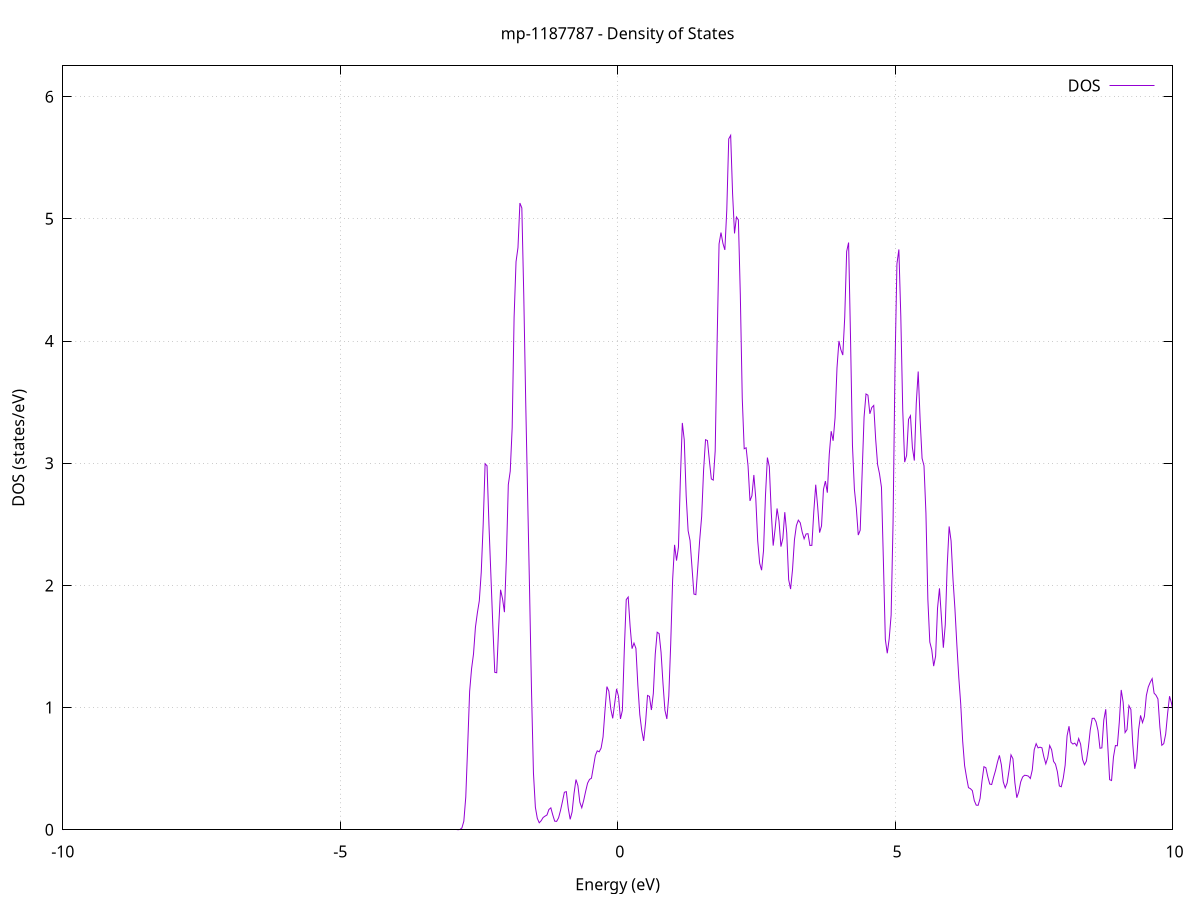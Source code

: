set title 'mp-1187787 - Density of States'
set xlabel 'Energy (eV)'
set ylabel 'DOS (states/eV)'
set grid
set xrange [-10:10]
set yrange [0:6.252]
set xzeroaxis lt -1
set terminal png size 800,600
set output 'mp-1187787_dos_gnuplot.png'
plot '-' using 1:2 with lines title 'DOS'
-39.047300 0.000000
-39.012500 0.000000
-38.977600 0.000000
-38.942800 0.000000
-38.907900 0.000000
-38.873100 0.000000
-38.838200 0.000000
-38.803400 0.000000
-38.768600 0.000000
-38.733700 0.000000
-38.698900 0.000000
-38.664000 0.000000
-38.629200 0.000000
-38.594300 0.000000
-38.559500 0.000000
-38.524600 0.000000
-38.489800 0.000000
-38.454900 0.000000
-38.420100 0.000000
-38.385200 0.000000
-38.350400 0.000000
-38.315600 0.000000
-38.280700 0.000000
-38.245900 0.000000
-38.211000 0.000000
-38.176200 0.000000
-38.141300 0.000000
-38.106500 0.000000
-38.071600 0.000000
-38.036800 0.000000
-38.001900 0.000000
-37.967100 0.000000
-37.932200 0.000000
-37.897400 0.000000
-37.862500 0.000000
-37.827700 0.000000
-37.792900 0.000000
-37.758000 0.000000
-37.723200 0.000000
-37.688300 0.000000
-37.653500 0.000000
-37.618600 0.000000
-37.583800 0.000000
-37.548900 0.000000
-37.514100 0.000000
-37.479200 0.000000
-37.444400 0.000000
-37.409500 0.000000
-37.374700 0.000000
-37.339800 0.000000
-37.305000 0.000000
-37.270200 0.000000
-37.235300 0.000000
-37.200500 0.000000
-37.165600 0.000000
-37.130800 0.000000
-37.095900 0.000000
-37.061100 0.000000
-37.026200 0.000000
-36.991400 0.000000
-36.956500 0.000000
-36.921700 0.000000
-36.886800 0.000000
-36.852000 0.000000
-36.817100 0.000000
-36.782300 0.000000
-36.747500 0.000000
-36.712600 0.000000
-36.677800 0.000000
-36.642900 0.000000
-36.608100 0.000000
-36.573200 0.000000
-36.538400 0.000000
-36.503500 0.000000
-36.468700 0.000000
-36.433800 0.000000
-36.399000 0.000000
-36.364100 0.000000
-36.329300 0.000000
-36.294500 0.000000
-36.259600 0.000000
-36.224800 0.000000
-36.189900 0.000000
-36.155100 0.000000
-36.120200 0.000000
-36.085400 0.000000
-36.050500 0.000000
-36.015700 0.000100
-35.980800 0.003300
-35.946000 0.064200
-35.911100 0.549300
-35.876300 2.263800
-35.841400 5.128500
-35.806600 7.538500
-35.771800 8.110800
-35.736900 7.067400
-35.702100 5.864000
-35.667200 5.131900
-35.632400 4.775000
-35.597500 4.540600
-35.562700 4.934200
-35.527800 8.417300
-35.493000 19.137800
-35.458100 30.073500
-35.423300 29.995700
-35.388400 25.104200
-35.353600 19.984600
-35.318700 13.639000
-35.283900 9.887200
-35.249100 8.539800
-35.214200 5.870900
-35.179400 2.397200
-35.144500 0.506500
-35.109700 0.050500
-35.074800 0.003300
-35.040000 0.042000
-35.005100 0.635500
-34.970300 3.875800
-34.935400 9.611700
-34.900600 9.751700
-34.865700 4.048200
-34.830900 0.683600
-34.796000 0.046500
-34.761200 0.001300
-34.726400 0.000000
-34.691500 0.000000
-34.656700 0.000000
-34.621800 0.000000
-34.587000 0.000000
-34.552100 0.000000
-34.517300 0.000000
-34.482400 0.000000
-34.447600 0.000000
-34.412700 0.000000
-34.377900 0.000000
-34.343000 0.000000
-34.308200 0.000000
-34.273400 0.000000
-34.238500 0.000000
-34.203700 0.000000
-34.168800 0.000000
-34.134000 0.000000
-34.099100 0.000000
-34.064300 0.000000
-34.029400 0.000000
-33.994600 0.000000
-33.959700 0.000000
-33.924900 0.000000
-33.890000 0.000000
-33.855200 0.000000
-33.820300 0.000000
-33.785500 0.000000
-33.750700 0.000000
-33.715800 0.000000
-33.681000 0.000000
-33.646100 0.000000
-33.611300 0.000000
-33.576400 0.000000
-33.541600 0.000000
-33.506700 0.000000
-33.471900 0.000000
-33.437000 0.000000
-33.402200 0.000000
-33.367300 0.000000
-33.332500 0.000000
-33.297600 0.000000
-33.262800 0.000000
-33.228000 0.000000
-33.193100 0.000000
-33.158300 0.000000
-33.123400 0.000000
-33.088600 0.000000
-33.053700 0.000000
-33.018900 0.000000
-32.984000 0.000000
-32.949200 0.000000
-32.914300 0.000000
-32.879500 0.000000
-32.844600 0.000000
-32.809800 0.000000
-32.774900 0.000000
-32.740100 0.000000
-32.705300 0.000000
-32.670400 0.000000
-32.635600 0.000000
-32.600700 0.000000
-32.565900 0.000000
-32.531000 0.000000
-32.496200 0.000000
-32.461300 0.000000
-32.426500 0.000000
-32.391600 0.000000
-32.356800 0.000000
-32.321900 0.000000
-32.287100 0.000000
-32.252300 0.000000
-32.217400 0.000000
-32.182600 0.000000
-32.147700 0.000000
-32.112900 0.000000
-32.078000 0.000000
-32.043200 0.000000
-32.008300 0.000000
-31.973500 0.000000
-31.938600 0.000000
-31.903800 0.000000
-31.868900 0.000000
-31.834100 0.000000
-31.799200 0.000000
-31.764400 0.000000
-31.729600 0.000000
-31.694700 0.000000
-31.659900 0.000000
-31.625000 0.000000
-31.590200 0.000000
-31.555300 0.000000
-31.520500 0.000000
-31.485600 0.000000
-31.450800 0.000000
-31.415900 0.000000
-31.381100 0.000000
-31.346200 0.000000
-31.311400 0.000000
-31.276500 0.000000
-31.241700 0.000000
-31.206900 0.000000
-31.172000 0.000000
-31.137200 0.000000
-31.102300 0.000000
-31.067500 0.000000
-31.032600 0.000000
-30.997800 0.000000
-30.962900 0.000000
-30.928100 0.000000
-30.893200 0.000000
-30.858400 0.000000
-30.823500 0.000000
-30.788700 0.000000
-30.753800 0.000000
-30.719000 0.000000
-30.684200 0.000000
-30.649300 0.000000
-30.614500 0.000000
-30.579600 0.000000
-30.544800 0.000000
-30.509900 0.000000
-30.475100 0.000000
-30.440200 0.000000
-30.405400 0.000000
-30.370500 0.000000
-30.335700 0.000000
-30.300800 0.000000
-30.266000 0.000000
-30.231200 0.000000
-30.196300 0.000000
-30.161500 0.000000
-30.126600 0.000000
-30.091800 0.000000
-30.056900 0.000000
-30.022100 0.000000
-29.987200 0.000000
-29.952400 0.000000
-29.917500 0.000000
-29.882700 0.000000
-29.847800 0.000000
-29.813000 0.000000
-29.778100 0.000000
-29.743300 0.000000
-29.708500 0.000000
-29.673600 0.000000
-29.638800 0.000000
-29.603900 0.000000
-29.569100 0.000000
-29.534200 0.000000
-29.499400 0.000000
-29.464500 0.000000
-29.429700 0.000000
-29.394800 0.000000
-29.360000 0.000000
-29.325100 0.000000
-29.290300 0.000000
-29.255400 0.000000
-29.220600 0.000000
-29.185800 0.000000
-29.150900 0.000000
-29.116100 0.000000
-29.081200 0.000000
-29.046400 0.000000
-29.011500 0.000000
-28.976700 0.000000
-28.941800 0.000000
-28.907000 0.000000
-28.872100 0.000000
-28.837300 0.000000
-28.802400 0.000000
-28.767600 0.000000
-28.732700 0.000000
-28.697900 0.000000
-28.663100 0.000000
-28.628200 0.000000
-28.593400 0.000000
-28.558500 0.000000
-28.523700 0.000000
-28.488800 0.000000
-28.454000 0.000000
-28.419100 0.000000
-28.384300 0.000000
-28.349400 0.000000
-28.314600 0.000000
-28.279700 0.000000
-28.244900 0.000000
-28.210100 0.000000
-28.175200 0.000000
-28.140400 0.000000
-28.105500 0.000000
-28.070700 0.000000
-28.035800 0.000000
-28.001000 0.000000
-27.966100 0.000000
-27.931300 0.000000
-27.896400 0.000000
-27.861600 0.000000
-27.826700 0.000000
-27.791900 0.000000
-27.757000 0.000000
-27.722200 0.000000
-27.687400 0.000000
-27.652500 0.000000
-27.617700 0.000000
-27.582800 0.000000
-27.548000 0.000000
-27.513100 0.000000
-27.478300 0.000000
-27.443400 0.000000
-27.408600 0.000000
-27.373700 0.000000
-27.338900 0.000000
-27.304000 0.000000
-27.269200 0.000000
-27.234300 0.000000
-27.199500 0.000000
-27.164700 0.000000
-27.129800 0.000000
-27.095000 0.000000
-27.060100 0.000000
-27.025300 0.000000
-26.990400 0.000000
-26.955600 0.000000
-26.920700 0.000000
-26.885900 0.000000
-26.851000 0.000000
-26.816200 0.000000
-26.781300 0.000000
-26.746500 0.000000
-26.711600 0.000000
-26.676800 0.000000
-26.642000 0.000000
-26.607100 0.000000
-26.572300 0.000000
-26.537400 0.000000
-26.502600 0.000000
-26.467700 0.000000
-26.432900 0.000000
-26.398000 0.000000
-26.363200 0.000000
-26.328300 0.000000
-26.293500 0.000000
-26.258600 0.000000
-26.223800 0.000000
-26.189000 0.000000
-26.154100 0.000000
-26.119300 0.000000
-26.084400 0.000000
-26.049600 0.000000
-26.014700 0.000000
-25.979900 0.000000
-25.945000 0.000000
-25.910200 0.000000
-25.875300 0.000000
-25.840500 0.000000
-25.805600 0.000000
-25.770800 0.000000
-25.735900 0.000000
-25.701100 0.000000
-25.666300 0.000000
-25.631400 0.000000
-25.596600 0.000000
-25.561700 0.000000
-25.526900 0.000000
-25.492000 0.000000
-25.457200 0.000000
-25.422300 0.000000
-25.387500 0.000000
-25.352600 0.000000
-25.317800 0.000000
-25.282900 0.000000
-25.248100 0.000000
-25.213200 0.000000
-25.178400 0.000000
-25.143600 0.000000
-25.108700 0.000000
-25.073900 0.000000
-25.039000 0.000000
-25.004200 0.000000
-24.969300 0.000000
-24.934500 0.000000
-24.899600 0.000000
-24.864800 0.000000
-24.829900 0.000000
-24.795100 0.000000
-24.760200 0.000000
-24.725400 0.000000
-24.690500 0.000000
-24.655700 0.000000
-24.620900 0.000000
-24.586000 0.000000
-24.551200 0.000000
-24.516300 0.000000
-24.481500 0.000000
-24.446600 0.000000
-24.411800 0.000000
-24.376900 0.000000
-24.342100 0.000000
-24.307200 0.000000
-24.272400 0.000000
-24.237500 0.000000
-24.202700 0.000000
-24.167900 0.000000
-24.133000 0.000000
-24.098200 0.000000
-24.063300 0.000000
-24.028500 0.000000
-23.993600 0.000000
-23.958800 0.000000
-23.923900 0.000000
-23.889100 0.000000
-23.854200 0.000000
-23.819400 0.000000
-23.784500 0.000000
-23.749700 0.000000
-23.714800 0.000000
-23.680000 0.000000
-23.645200 0.000000
-23.610300 0.000000
-23.575500 0.000000
-23.540600 0.000000
-23.505800 0.000000
-23.470900 0.000000
-23.436100 0.000000
-23.401200 0.000000
-23.366400 0.000000
-23.331500 0.000000
-23.296700 0.000000
-23.261800 0.000000
-23.227000 0.000000
-23.192100 0.000000
-23.157300 0.000000
-23.122500 0.000000
-23.087600 0.000000
-23.052800 0.000000
-23.017900 0.000000
-22.983100 0.000000
-22.948200 0.000000
-22.913400 0.000000
-22.878500 0.000000
-22.843700 0.000000
-22.808800 0.000000
-22.774000 0.000000
-22.739100 0.000000
-22.704300 0.000000
-22.669400 0.000000
-22.634600 0.000000
-22.599800 0.000000
-22.564900 0.000000
-22.530100 0.000000
-22.495200 0.000000
-22.460400 0.000000
-22.425500 0.000000
-22.390700 0.000000
-22.355800 0.000000
-22.321000 0.000000
-22.286100 0.000000
-22.251300 0.000000
-22.216400 0.000000
-22.181600 0.000000
-22.146800 0.000000
-22.111900 0.000000
-22.077100 0.000000
-22.042200 0.000000
-22.007400 0.000000
-21.972500 0.000000
-21.937700 0.000000
-21.902800 0.000000
-21.868000 0.000000
-21.833100 0.000000
-21.798300 0.000000
-21.763400 0.000000
-21.728600 0.000000
-21.693700 0.000000
-21.658900 0.000000
-21.624100 0.000000
-21.589200 0.000000
-21.554400 0.000000
-21.519500 0.000000
-21.484700 0.000000
-21.449800 0.000000
-21.415000 0.000000
-21.380100 0.000000
-21.345300 0.000000
-21.310400 0.000000
-21.275600 0.000000
-21.240700 0.000000
-21.205900 0.000000
-21.171000 0.000000
-21.136200 0.000000
-21.101400 0.000000
-21.066500 0.000000
-21.031700 0.000000
-20.996800 0.000000
-20.962000 0.000000
-20.927100 0.000000
-20.892300 0.000000
-20.857400 0.000000
-20.822600 0.000000
-20.787700 0.000000
-20.752900 0.000000
-20.718000 0.000000
-20.683200 0.000000
-20.648300 0.000000
-20.613500 0.000000
-20.578700 0.000000
-20.543800 0.000000
-20.509000 0.000000
-20.474100 0.000000
-20.439300 0.000000
-20.404400 0.000000
-20.369600 0.000000
-20.334700 0.000000
-20.299900 0.000000
-20.265000 0.000000
-20.230200 0.000000
-20.195300 0.000000
-20.160500 0.000000
-20.125700 0.000000
-20.090800 0.000000
-20.056000 0.000000
-20.021100 0.002300
-19.986300 0.055700
-19.951400 0.613100
-19.916600 3.208700
-19.881700 8.135200
-19.846900 9.812900
-19.812000 5.415300
-19.777200 1.313000
-19.742300 0.135200
-19.707500 0.005800
-19.672600 0.000100
-19.637800 0.000000
-19.603000 0.000000
-19.568100 0.000000
-19.533300 0.000000
-19.498400 0.000000
-19.463600 0.000000
-19.428700 0.000000
-19.393900 0.000000
-19.359000 0.000000
-19.324200 0.000000
-19.289300 0.000000
-19.254500 0.000000
-19.219600 0.000000
-19.184800 0.000000
-19.149900 0.000000
-19.115100 0.000000
-19.080300 0.000000
-19.045400 0.000000
-19.010600 0.000000
-18.975700 0.000000
-18.940900 0.000000
-18.906000 0.000000
-18.871200 0.000000
-18.836300 0.000000
-18.801500 0.000000
-18.766600 0.000000
-18.731800 0.000000
-18.696900 0.000000
-18.662100 0.000000
-18.627200 0.000000
-18.592400 0.000000
-18.557600 0.000000
-18.522700 0.000000
-18.487900 0.000000
-18.453000 0.000000
-18.418200 0.000000
-18.383300 0.000000
-18.348500 0.000000
-18.313600 0.000000
-18.278800 0.000000
-18.243900 0.000000
-18.209100 0.000000
-18.174200 0.000000
-18.139400 0.000000
-18.104600 0.000000
-18.069700 0.000000
-18.034900 0.000000
-18.000000 0.000000
-17.965200 0.000000
-17.930300 0.000000
-17.895500 0.000000
-17.860600 0.000000
-17.825800 0.000000
-17.790900 0.000000
-17.756100 0.000000
-17.721200 0.000000
-17.686400 0.000000
-17.651500 0.000000
-17.616700 0.000000
-17.581900 0.000000
-17.547000 0.000000
-17.512200 0.000000
-17.477300 0.000000
-17.442500 0.000000
-17.407600 0.000000
-17.372800 0.000000
-17.337900 0.000000
-17.303100 0.000000
-17.268200 0.000000
-17.233400 0.000000
-17.198500 0.000000
-17.163700 0.000000
-17.128800 0.000000
-17.094000 0.000000
-17.059200 0.000000
-17.024300 0.000000
-16.989500 0.000000
-16.954600 0.000000
-16.919800 0.000000
-16.884900 0.000000
-16.850100 0.000000
-16.815200 0.000000
-16.780400 0.000000
-16.745500 0.000000
-16.710700 0.000000
-16.675800 0.000000
-16.641000 0.000000
-16.606100 0.000000
-16.571300 0.000000
-16.536500 0.000000
-16.501600 0.000000
-16.466800 0.000000
-16.431900 0.000000
-16.397100 0.000000
-16.362200 0.000000
-16.327400 0.000000
-16.292500 0.000000
-16.257700 0.000000
-16.222800 0.000000
-16.188000 0.000000
-16.153100 0.000000
-16.118300 0.000000
-16.083500 0.000000
-16.048600 0.000000
-16.013800 0.000000
-15.978900 0.000000
-15.944100 0.000000
-15.909200 0.000000
-15.874400 0.000000
-15.839500 0.000000
-15.804700 0.000000
-15.769800 0.000000
-15.735000 0.000000
-15.700100 0.000000
-15.665300 0.000000
-15.630400 0.000000
-15.595600 0.000000
-15.560800 0.000000
-15.525900 0.000000
-15.491100 0.000000
-15.456200 0.000000
-15.421400 0.000000
-15.386500 0.000000
-15.351700 0.000000
-15.316800 0.000000
-15.282000 0.000000
-15.247100 0.000000
-15.212300 0.000000
-15.177400 0.000000
-15.142600 0.000000
-15.107700 0.000000
-15.072900 0.000000
-15.038100 0.000000
-15.003200 0.000000
-14.968400 0.000000
-14.933500 0.000000
-14.898700 0.000000
-14.863800 0.000000
-14.829000 0.000000
-14.794100 0.000000
-14.759300 0.000000
-14.724400 0.000000
-14.689600 0.000000
-14.654700 0.000000
-14.619900 0.000000
-14.585000 0.000000
-14.550200 0.000000
-14.515400 0.000000
-14.480500 0.000000
-14.445700 0.000000
-14.410800 0.000000
-14.376000 0.000000
-14.341100 0.000000
-14.306300 0.000000
-14.271400 0.000000
-14.236600 0.000000
-14.201700 0.000000
-14.166900 0.000000
-14.132000 0.000000
-14.097200 0.000000
-14.062400 0.000000
-14.027500 0.000000
-13.992700 0.000000
-13.957800 0.000000
-13.923000 0.000000
-13.888100 0.000000
-13.853300 0.000000
-13.818400 0.000000
-13.783600 0.000000
-13.748700 0.000000
-13.713900 0.000000
-13.679000 0.000000
-13.644200 0.000000
-13.609300 0.000000
-13.574500 0.000000
-13.539700 0.000000
-13.504800 0.000000
-13.470000 0.000000
-13.435100 0.000000
-13.400300 0.000000
-13.365400 0.000000
-13.330600 0.000000
-13.295700 0.000000
-13.260900 0.000000
-13.226000 0.000000
-13.191200 0.000000
-13.156300 0.000000
-13.121500 0.000000
-13.086600 0.000000
-13.051800 0.000000
-13.017000 0.000000
-12.982100 0.000000
-12.947300 0.000000
-12.912400 0.000000
-12.877600 0.000000
-12.842700 0.000000
-12.807900 0.000000
-12.773000 0.000000
-12.738200 0.000000
-12.703300 0.000000
-12.668500 0.000000
-12.633600 0.000000
-12.598800 0.000000
-12.563900 0.000000
-12.529100 0.000000
-12.494300 0.000000
-12.459400 0.000000
-12.424600 0.000000
-12.389700 0.000000
-12.354900 0.000000
-12.320000 0.000000
-12.285200 0.000000
-12.250300 0.000000
-12.215500 0.000000
-12.180600 0.000000
-12.145800 0.000000
-12.110900 0.000000
-12.076100 0.000000
-12.041300 0.000000
-12.006400 0.000000
-11.971600 0.000000
-11.936700 0.000000
-11.901900 0.000000
-11.867000 0.000000
-11.832200 0.000000
-11.797300 0.000000
-11.762500 0.000000
-11.727600 0.000000
-11.692800 0.000000
-11.657900 0.000000
-11.623100 0.000000
-11.588200 0.000000
-11.553400 0.000000
-11.518600 0.000000
-11.483700 0.000000
-11.448900 0.000000
-11.414000 0.000000
-11.379200 0.000000
-11.344300 0.000000
-11.309500 0.000000
-11.274600 0.000000
-11.239800 0.000000
-11.204900 0.000000
-11.170100 0.000000
-11.135200 0.000000
-11.100400 0.000000
-11.065500 0.000000
-11.030700 0.000000
-10.995900 0.000000
-10.961000 0.000000
-10.926200 0.000000
-10.891300 0.000000
-10.856500 0.000000
-10.821600 0.000000
-10.786800 0.000000
-10.751900 0.000000
-10.717100 0.000000
-10.682200 0.000000
-10.647400 0.000000
-10.612500 0.000000
-10.577700 0.000000
-10.542800 0.000000
-10.508000 0.000000
-10.473200 0.000000
-10.438300 0.000000
-10.403500 0.000000
-10.368600 0.000000
-10.333800 0.000000
-10.298900 0.000000
-10.264100 0.000000
-10.229200 0.000000
-10.194400 0.000000
-10.159500 0.000000
-10.124700 0.000000
-10.089800 0.000000
-10.055000 0.000000
-10.020200 0.000000
-9.985300 0.000000
-9.950500 0.000000
-9.915600 0.000000
-9.880800 0.000000
-9.845900 0.000000
-9.811100 0.000000
-9.776200 0.000000
-9.741400 0.000000
-9.706500 0.000000
-9.671700 0.000000
-9.636800 0.000000
-9.602000 0.000000
-9.567100 0.000000
-9.532300 0.000000
-9.497500 0.000000
-9.462600 0.000000
-9.427800 0.000000
-9.392900 0.000000
-9.358100 0.000000
-9.323200 0.000000
-9.288400 0.000000
-9.253500 0.000000
-9.218700 0.000000
-9.183800 0.000000
-9.149000 0.000000
-9.114100 0.000000
-9.079300 0.000000
-9.044400 0.000000
-9.009600 0.000000
-8.974800 0.000000
-8.939900 0.000000
-8.905100 0.000000
-8.870200 0.000000
-8.835400 0.000000
-8.800500 0.000000
-8.765700 0.000000
-8.730800 0.000000
-8.696000 0.000000
-8.661100 0.000000
-8.626300 0.000000
-8.591400 0.000000
-8.556600 0.000000
-8.521700 0.000000
-8.486900 0.000000
-8.452100 0.000000
-8.417200 0.000000
-8.382400 0.000000
-8.347500 0.000000
-8.312700 0.000000
-8.277800 0.000000
-8.243000 0.000000
-8.208100 0.000000
-8.173300 0.000000
-8.138400 0.000000
-8.103600 0.000000
-8.068700 0.000000
-8.033900 0.000000
-7.999100 0.000000
-7.964200 0.000000
-7.929400 0.000000
-7.894500 0.000000
-7.859700 0.000000
-7.824800 0.000000
-7.790000 0.000000
-7.755100 0.000000
-7.720300 0.000000
-7.685400 0.000000
-7.650600 0.000000
-7.615700 0.000000
-7.580900 0.000000
-7.546000 0.000000
-7.511200 0.000000
-7.476400 0.000000
-7.441500 0.000000
-7.406700 0.000000
-7.371800 0.000000
-7.337000 0.000000
-7.302100 0.000000
-7.267300 0.000000
-7.232400 0.000000
-7.197600 0.000000
-7.162700 0.000000
-7.127900 0.000000
-7.093000 0.000000
-7.058200 0.000000
-7.023300 0.000000
-6.988500 0.000000
-6.953700 0.000000
-6.918800 0.000000
-6.884000 0.000000
-6.849100 0.000000
-6.814300 0.000000
-6.779400 0.000000
-6.744600 0.000000
-6.709700 0.000000
-6.674900 0.000000
-6.640000 0.000000
-6.605200 0.000000
-6.570300 0.000000
-6.535500 0.000000
-6.500600 0.000000
-6.465800 0.000000
-6.431000 0.000000
-6.396100 0.000000
-6.361300 0.000000
-6.326400 0.000000
-6.291600 0.000000
-6.256700 0.000000
-6.221900 0.000000
-6.187000 0.000000
-6.152200 0.000000
-6.117300 0.000000
-6.082500 0.000000
-6.047600 0.000000
-6.012800 0.000000
-5.978000 0.000000
-5.943100 0.000000
-5.908300 0.000000
-5.873400 0.000000
-5.838600 0.000000
-5.803700 0.000000
-5.768900 0.000000
-5.734000 0.000000
-5.699200 0.000000
-5.664300 0.000000
-5.629500 0.000000
-5.594600 0.000000
-5.559800 0.000000
-5.524900 0.000000
-5.490100 0.000000
-5.455300 0.000000
-5.420400 0.000000
-5.385600 0.000000
-5.350700 0.000000
-5.315900 0.000000
-5.281000 0.000000
-5.246200 0.000000
-5.211300 0.000000
-5.176500 0.000000
-5.141600 0.000000
-5.106800 0.000000
-5.071900 0.000000
-5.037100 0.000000
-5.002200 0.000000
-4.967400 0.000000
-4.932600 0.000000
-4.897700 0.000000
-4.862900 0.000000
-4.828000 0.000000
-4.793200 0.000000
-4.758300 0.000000
-4.723500 0.000000
-4.688600 0.000000
-4.653800 0.000000
-4.618900 0.000000
-4.584100 0.000000
-4.549200 0.000000
-4.514400 0.000000
-4.479500 0.000000
-4.444700 0.000000
-4.409900 0.000000
-4.375000 0.000000
-4.340200 0.000000
-4.305300 0.000000
-4.270500 0.000000
-4.235600 0.000000
-4.200800 0.000000
-4.165900 0.000000
-4.131100 0.000000
-4.096200 0.000000
-4.061400 0.000000
-4.026500 0.000000
-3.991700 0.000000
-3.956900 0.000000
-3.922000 0.000000
-3.887200 0.000000
-3.852300 0.000000
-3.817500 0.000000
-3.782600 0.000000
-3.747800 0.000000
-3.712900 0.000000
-3.678100 0.000000
-3.643200 0.000000
-3.608400 0.000000
-3.573500 0.000000
-3.538700 0.000000
-3.503800 0.000000
-3.469000 0.000000
-3.434200 0.000000
-3.399300 0.000000
-3.364500 0.000000
-3.329600 0.000000
-3.294800 0.000000
-3.259900 0.000000
-3.225100 0.000000
-3.190200 0.000000
-3.155400 0.000000
-3.120500 0.000000
-3.085700 0.000000
-3.050800 0.000000
-3.016000 0.000000
-2.981100 0.000000
-2.946300 0.000000
-2.911500 0.000000
-2.876600 0.000200
-2.841800 0.002600
-2.806900 0.015000
-2.772100 0.070100
-2.737200 0.267600
-2.702400 0.689100
-2.667500 1.133400
-2.632700 1.318000
-2.597800 1.438800
-2.563000 1.657400
-2.528100 1.775400
-2.493300 1.873700
-2.458400 2.106500
-2.423600 2.497000
-2.388800 2.995400
-2.353900 2.979100
-2.319100 2.494100
-2.284200 2.080200
-2.249400 1.666800
-2.214500 1.288500
-2.179700 1.285200
-2.144800 1.652700
-2.110000 1.964500
-2.075100 1.891900
-2.040300 1.781200
-2.005400 2.222000
-1.970600 2.824500
-1.935800 2.934800
-1.900900 3.290600
-1.866100 4.195100
-1.831200 4.649500
-1.796400 4.764200
-1.761500 5.129300
-1.726700 5.089000
-1.691800 4.372200
-1.657000 3.504800
-1.622100 2.726300
-1.587300 1.959500
-1.552400 1.139100
-1.517600 0.465600
-1.482700 0.184200
-1.447900 0.093400
-1.413100 0.057200
-1.378200 0.074100
-1.343400 0.100200
-1.308500 0.111600
-1.273700 0.121000
-1.238800 0.166100
-1.204000 0.179400
-1.169100 0.121100
-1.134300 0.070400
-1.099400 0.068800
-1.064600 0.097800
-1.029700 0.158400
-0.994900 0.230600
-0.960000 0.307000
-0.925200 0.312200
-0.890400 0.176900
-0.855500 0.085500
-0.820700 0.146100
-0.785800 0.297900
-0.751000 0.411200
-0.716100 0.360900
-0.681300 0.225300
-0.646400 0.180100
-0.611600 0.241300
-0.576700 0.314600
-0.541900 0.381400
-0.507000 0.412300
-0.472200 0.421800
-0.437300 0.513400
-0.402500 0.607200
-0.367700 0.645900
-0.332800 0.638300
-0.298000 0.668700
-0.263100 0.760100
-0.228300 0.975000
-0.193400 1.171700
-0.158600 1.134400
-0.123700 0.989300
-0.088900 0.911900
-0.054000 1.032200
-0.019200 1.153400
0.015700 1.091300
0.050500 0.907200
0.085300 0.976700
0.120200 1.473200
0.155000 1.883600
0.189900 1.904800
0.224700 1.664900
0.259600 1.482100
0.294400 1.528000
0.329300 1.485000
0.364100 1.184200
0.399000 0.943100
0.433800 0.814800
0.468700 0.727100
0.503500 0.877700
0.538400 1.099400
0.573200 1.091700
0.608000 0.980400
0.642900 1.114600
0.677700 1.437300
0.712600 1.616700
0.747400 1.605900
0.782300 1.452200
0.817100 1.199100
0.852000 0.978400
0.886800 0.907000
0.921700 1.094500
0.956500 1.522400
0.991400 2.049200
1.026200 2.332000
1.061100 2.203200
1.095900 2.313400
1.130700 2.869600
1.165600 3.329700
1.200400 3.192000
1.235300 2.732900
1.270100 2.447100
1.305000 2.367100
1.339800 2.149300
1.374700 1.929200
1.409500 1.924200
1.444400 2.146600
1.479200 2.373600
1.514100 2.563800
1.548900 2.942700
1.583800 3.192400
1.618600 3.185300
1.653400 3.021900
1.688300 2.871500
1.723100 2.861900
1.758000 3.100000
1.792800 3.992800
1.827700 4.794700
1.862500 4.888100
1.897400 4.799700
1.932200 4.745800
1.967100 5.073200
2.001900 5.654300
2.036800 5.683300
2.071600 5.205900
2.106400 4.880900
2.141300 5.014500
2.176100 4.991600
2.211000 4.377500
2.245800 3.533000
2.280700 3.118400
2.315500 3.126500
2.350400 2.976900
2.385200 2.691800
2.420100 2.734000
2.454900 2.904000
2.489800 2.709600
2.524600 2.364100
2.559500 2.181900
2.594300 2.124400
2.629100 2.284100
2.664000 2.732300
2.698800 3.046300
2.733700 2.971100
2.768500 2.598400
2.803400 2.325700
2.838200 2.463400
2.873100 2.629900
2.907900 2.527100
2.942800 2.317600
2.977600 2.384600
3.012500 2.599100
3.047300 2.427900
3.082200 2.047300
3.117000 1.970000
3.151800 2.129000
3.186700 2.374100
3.221500 2.489900
3.256400 2.534100
3.291200 2.512600
3.326100 2.436400
3.360900 2.381200
3.395800 2.420800
3.430600 2.423500
3.465500 2.326900
3.500300 2.327700
3.535200 2.603300
3.570000 2.823900
3.604800 2.646200
3.639700 2.431900
3.674500 2.486900
3.709400 2.785400
3.744200 2.853900
3.779100 2.758800
3.813900 3.072200
3.848800 3.261800
3.883600 3.183800
3.918500 3.371700
3.953300 3.779000
3.988200 4.000700
4.023000 3.929200
4.057900 3.885100
4.092700 4.194400
4.127500 4.733200
4.162400 4.806100
4.197200 4.024600
4.232100 3.145600
4.266900 2.786200
4.301800 2.631900
4.336600 2.412000
4.371500 2.451800
4.406300 2.917600
4.441200 3.377300
4.476000 3.566800
4.510900 3.556900
4.545700 3.404300
4.580600 3.456100
4.615400 3.472800
4.650200 3.197200
4.685100 2.989100
4.719900 2.912700
4.754800 2.802600
4.789600 2.199400
4.824500 1.558200
4.859300 1.444500
4.894200 1.563800
4.929000 1.757000
4.963900 2.519100
4.998700 3.789900
5.033600 4.632000
5.068400 4.749500
5.103300 4.202800
5.138100 3.436700
5.172900 3.009000
5.207800 3.063500
5.242600 3.359000
5.277500 3.388700
5.312300 3.128400
5.347200 3.021600
5.382000 3.489500
5.416900 3.750600
5.451700 3.353900
5.486600 3.039800
5.521400 2.979600
5.556300 2.589800
5.591100 1.884400
5.625900 1.536500
5.660800 1.473700
5.695600 1.339500
5.730500 1.420800
5.765300 1.813200
5.800200 1.976000
5.835000 1.739700
5.869900 1.489900
5.904700 1.677800
5.939600 2.159600
5.974400 2.482700
6.009300 2.364100
6.044100 2.049000
6.079000 1.808200
6.113800 1.511800
6.148600 1.245400
6.183500 1.027700
6.218300 0.726500
6.253200 0.524800
6.288000 0.429900
6.322900 0.344800
6.357700 0.336500
6.392600 0.320500
6.427400 0.239300
6.462300 0.201600
6.497100 0.200300
6.532000 0.256200
6.566800 0.399600
6.601700 0.516300
6.636500 0.507400
6.671300 0.433400
6.706200 0.374200
6.741000 0.370300
6.775900 0.430700
6.810700 0.485600
6.845600 0.553700
6.880400 0.609000
6.915300 0.532700
6.950100 0.392200
6.985000 0.343300
7.019800 0.383300
7.054700 0.488800
7.089500 0.613000
7.124400 0.581100
7.159200 0.385800
7.194000 0.262400
7.228900 0.310100
7.263700 0.391100
7.298600 0.431900
7.333400 0.446100
7.368300 0.444300
7.403100 0.439000
7.438000 0.419800
7.472800 0.489800
7.507700 0.654200
7.542500 0.704600
7.577400 0.670300
7.612200 0.676100
7.647000 0.670800
7.681900 0.596900
7.716700 0.539400
7.751600 0.590500
7.786400 0.690000
7.821300 0.655200
7.856100 0.560000
7.891000 0.537400
7.925800 0.474000
7.960700 0.358600
7.995500 0.352000
8.030400 0.420100
8.065200 0.528400
8.100100 0.768900
8.134900 0.847700
8.169700 0.716600
8.204600 0.701600
8.239400 0.709000
8.274300 0.686700
8.309100 0.746700
8.344000 0.700500
8.378800 0.575600
8.413700 0.531700
8.448500 0.562800
8.483400 0.671900
8.518200 0.818800
8.553100 0.911700
8.587900 0.912800
8.622800 0.882800
8.657600 0.811800
8.692400 0.667400
8.727300 0.670000
8.762100 0.898700
8.797000 0.986500
8.831800 0.701500
8.866700 0.410100
8.901500 0.403200
8.936400 0.596000
8.971200 0.689300
9.006100 0.687400
9.040900 0.879300
9.075800 1.144400
9.110600 1.043900
9.145500 0.795900
9.180300 0.819900
9.215100 1.015900
9.250000 0.984800
9.284800 0.696800
9.319700 0.498900
9.354500 0.576200
9.389400 0.819800
9.424200 0.936300
9.459100 0.877100
9.493900 0.927200
9.528800 1.098900
9.563600 1.168600
9.598500 1.206800
9.633300 1.236900
9.668100 1.118300
9.703000 1.100900
9.737800 1.070500
9.772700 0.839700
9.807500 0.691500
9.842400 0.704900
9.877200 0.782900
9.912100 0.952300
9.946900 1.093100
9.981800 1.036400
10.016600 0.943000
10.051500 0.974900
10.086300 0.957700
10.121200 0.819100
10.156000 0.702400
10.190800 0.739100
10.225700 0.890800
10.260500 0.988900
10.295400 1.099000
10.330200 1.188600
10.365100 1.094500
10.399900 0.816400
10.434800 0.625900
10.469600 0.673300
10.504500 0.807800
10.539300 0.983900
10.574200 1.085500
10.609000 0.967400
10.643900 0.720600
10.678700 0.526200
10.713500 0.544700
10.748400 0.713300
10.783200 0.783800
10.818100 0.716500
10.852900 0.680900
10.887800 0.744700
10.922600 0.831600
10.957500 0.988300
10.992300 1.285400
11.027200 1.353400
11.062000 1.074500
11.096900 0.760900
11.131700 0.570600
11.166600 0.578400
11.201400 0.605900
11.236200 0.583000
11.271100 0.642900
11.305900 0.649700
11.340800 0.633600
11.375600 0.655600
11.410500 0.604500
11.445300 0.501400
11.480200 0.457300
11.515000 0.615300
11.549900 0.852700
11.584700 0.870000
11.619600 0.625700
11.654400 0.419700
11.689200 0.382800
11.724100 0.481000
11.758900 0.679800
11.793800 0.749200
11.828600 0.667300
11.863500 0.615000
11.898300 0.636900
11.933200 0.779500
11.968000 0.971000
12.002900 1.070200
12.037700 0.963000
12.072600 0.725500
12.107400 0.508600
12.142300 0.408800
12.177100 0.363500
12.211900 0.352900
12.246800 0.438600
12.281600 0.606100
12.316500 0.576800
12.351300 0.440900
12.386200 0.435700
12.421000 0.440900
12.455900 0.368700
12.490700 0.330500
12.525600 0.332800
12.560400 0.337600
12.595300 0.393000
12.630100 0.434800
12.665000 0.458200
12.699800 0.432800
12.734600 0.385100
12.769500 0.442800
12.804300 0.504200
12.839200 0.544800
12.874000 0.641200
12.908900 0.660800
12.943700 0.592100
12.978600 0.577900
13.013400 0.607200
13.048300 0.695300
13.083100 0.745100
13.118000 0.696600
13.152800 0.609400
13.187700 0.534800
13.222500 0.559100
13.257300 0.605200
13.292200 0.584300
13.327000 0.638000
13.361900 0.807700
13.396700 0.885600
13.431600 0.829700
13.466400 0.716400
13.501300 0.647500
13.536100 0.622700
13.571000 0.575700
13.605800 0.516000
13.640700 0.543400
13.675500 0.683600
13.710300 0.863300
13.745200 0.953400
13.780000 0.876400
13.814900 0.827700
13.849700 0.858000
13.884600 0.780100
13.919400 0.754400
13.954300 0.806000
13.989100 0.767600
14.024000 0.650500
14.058800 0.653800
14.093700 0.758100
14.128500 0.765800
14.163400 0.736500
14.198200 0.756400
14.233000 0.802700
14.267900 0.757600
14.302700 0.602200
14.337600 0.568100
14.372400 0.720800
14.407300 0.789200
14.442100 0.815300
14.477000 0.892100
14.511800 0.831900
14.546700 0.737000
14.581500 0.756100
14.616400 0.961700
14.651200 1.131300
14.686100 1.026900
14.720900 0.868200
14.755700 0.838700
14.790600 0.845900
14.825400 0.885000
14.860300 0.896600
14.895100 0.911500
14.930000 1.046600
14.964800 1.211000
14.999700 1.259400
15.034500 1.166200
15.069400 1.023800
15.104200 0.980000
15.139100 1.087600
15.173900 1.048700
15.208800 0.826500
15.243600 0.708000
15.278400 0.752800
15.313300 0.909900
15.348100 1.111800
15.383000 1.100200
15.417800 1.033900
15.452700 1.222700
15.487500 1.380900
15.522400 1.418600
15.557200 1.364200
15.592100 1.225200
15.626900 1.089100
15.661800 1.044700
15.696600 1.047400
15.731400 0.960700
15.766300 0.958900
15.801100 0.978900
15.836000 0.883900
15.870800 0.818100
15.905700 0.846700
15.940500 0.992700
15.975400 1.296100
16.010200 1.447000
16.045100 1.277300
16.079900 1.072400
16.114800 1.025900
16.149600 0.987700
16.184500 0.885400
16.219300 0.907600
16.254100 1.151700
16.289000 1.320000
16.323800 1.199000
16.358700 1.033100
16.393500 1.088000
16.428400 1.312900
16.463200 1.552800
16.498100 1.678600
16.532900 1.739900
16.567800 1.673900
16.602600 1.492300
16.637500 1.445300
16.672300 1.484000
16.707200 1.471500
16.742000 1.375800
16.776800 1.287000
16.811700 1.417600
16.846500 1.500600
16.881400 1.290200
16.916200 1.184600
16.951100 1.352300
16.985900 1.558300
17.020800 1.662100
17.055600 1.541800
17.090500 1.265600
17.125300 1.115600
17.160200 1.066600
17.195000 0.957400
17.229900 0.893500
17.264700 0.960200
17.299500 0.965100
17.334400 0.865500
17.369200 0.769400
17.404100 0.720400
17.438900 0.916100
17.473800 1.223900
17.508600 1.331900
17.543500 1.058500
17.578300 0.701300
17.613200 0.669500
17.648000 0.858900
17.682900 1.155300
17.717700 1.243000
17.752500 1.015400
17.787400 1.034300
17.822200 1.284400
17.857100 1.232400
17.891900 1.022500
17.926800 1.057000
17.961600 1.388800
17.996500 1.597500
18.031300 1.484700
18.066200 1.243400
18.101000 1.123800
18.135900 1.210400
18.170700 1.455400
18.205600 1.725700
18.240400 1.730200
18.275200 1.545800
18.310100 1.379500
18.344900 1.126800
18.379800 0.865500
18.414600 0.734600
18.449500 0.675200
18.484300 0.710700
18.519200 0.820100
18.554000 0.904100
18.588900 0.930700
18.623700 0.854500
18.658600 0.801500
18.693400 0.918200
18.728300 0.983400
18.763100 0.905700
18.797900 0.801500
18.832800 0.797100
18.867600 0.924500
18.902500 1.050700
18.937300 1.123700
18.972200 1.253500
19.007000 1.268000
19.041900 1.088800
19.076700 0.849900
19.111600 0.833100
19.146400 1.119600
19.181300 1.086200
19.216100 0.830100
19.251000 0.857500
19.285800 1.056900
19.320600 1.221600
19.355500 1.362500
19.390300 1.390200
19.425200 1.168400
19.460000 0.994600
19.494900 1.112500
19.529700 1.275800
19.564600 1.266100
19.599400 1.241500
19.634300 1.366600
19.669100 1.476200
19.704000 1.434000
19.738800 1.292400
19.773600 1.159500
19.808500 0.996500
19.843300 0.915500
19.878200 0.995400
19.913000 1.065200
19.947900 1.084800
19.982700 1.154100
20.017600 1.273300
20.052400 1.266100
20.087300 1.113000
20.122100 0.988200
20.157000 0.986700
20.191800 1.045900
20.226700 1.096300
20.261500 1.119000
20.296300 1.091000
20.331200 0.987200
20.366000 1.082100
20.400900 1.336400
20.435700 1.239600
20.470600 0.980400
20.505400 0.960400
20.540300 1.095200
20.575100 1.166000
20.610000 1.217600
20.644800 1.307000
20.679700 1.353500
20.714500 1.379500
20.749400 1.331700
20.784200 1.149000
20.819000 1.072000
20.853900 1.262200
20.888700 1.432700
20.923600 1.503000
20.958400 1.458400
20.993300 1.452000
21.028100 1.652500
21.063000 1.711100
21.097800 1.500500
21.132700 1.309000
21.167500 1.293600
21.202400 1.451500
21.237200 1.686200
21.272100 1.849900
21.306900 1.690800
21.341700 1.391400
21.376600 1.285500
21.411400 1.304400
21.446300 1.293300
21.481100 1.337000
21.516000 1.470700
21.550800 1.539200
21.585700 1.494200
21.620500 1.508700
21.655400 1.439800
21.690200 1.249700
21.725100 1.364200
21.759900 1.644100
21.794700 1.487800
21.829600 1.135900
21.864400 1.016600
21.899300 1.098600
21.934100 1.270800
21.969000 1.296900
22.003800 1.122600
22.038700 0.933700
22.073500 0.795700
22.108400 0.744800
22.143200 0.858100
22.178100 1.058900
22.212900 1.141500
22.247800 1.101900
22.282600 1.285400
22.317400 1.403800
22.352300 1.190400
22.387100 1.000800
22.422000 0.982200
22.456800 1.125800
22.491700 1.130100
22.526500 0.933800
22.561400 0.837400
22.596200 1.058400
22.631100 1.200900
22.665900 1.144400
22.700800 1.325900
22.735600 1.639200
22.770500 1.618400
22.805300 1.244700
22.840100 1.064100
22.875000 1.181700
22.909800 1.210200
22.944700 1.053500
22.979500 1.002600
23.014400 1.112800
23.049200 1.121100
23.084100 1.062900
23.118900 1.080900
23.153800 1.204800
23.188600 1.286400
23.223500 1.267000
23.258300 1.280400
23.293200 1.311500
23.328000 1.452800
23.362800 1.496200
23.397700 1.252200
23.432500 1.125700
23.467400 1.159700
23.502200 1.091400
23.537100 1.040400
23.571900 1.012500
23.606800 1.045200
23.641600 1.131700
23.676500 1.117100
23.711300 0.944500
23.746200 0.861000
23.781000 0.881000
23.815800 0.861300
23.850700 1.023900
23.885500 1.266000
23.920400 1.241900
23.955200 1.207800
23.990100 1.377000
24.024900 1.503000
24.059800 1.393900
24.094600 1.209600
24.129500 1.213300
24.164300 1.350700
24.199200 1.377600
24.234000 1.203600
24.268900 0.970500
24.303700 0.848800
24.338500 0.633700
24.373400 0.426200
24.408200 0.602400
24.443100 0.945300
24.477900 1.055100
24.512800 0.942100
24.547600 0.807800
24.582500 0.807700
24.617300 0.960700
24.652200 1.072100
24.687000 0.966900
24.721900 0.812800
24.756700 0.653100
24.791600 0.615400
24.826400 0.787100
24.861200 1.026800
24.896100 1.224200
24.930900 1.289900
24.965800 1.128200
25.000600 0.778900
25.035500 0.520600
25.070300 0.486500
25.105200 0.471000
25.140000 0.413100
25.174900 0.447100
25.209700 0.584200
25.244600 0.630600
25.279400 0.482100
25.314300 0.344800
25.349100 0.386000
25.383900 0.500800
25.418800 0.541500
25.453600 0.421300
25.488500 0.250800
25.523300 0.291600
25.558200 0.412900
25.593000 0.312000
25.627900 0.122900
25.662700 0.061000
25.697600 0.127600
25.732400 0.223700
25.767300 0.243700
25.802100 0.235000
25.836900 0.311400
25.871800 0.320400
25.906600 0.170600
25.941500 0.045700
25.976300 0.006200
26.011200 0.000500
26.046000 0.001800
26.080900 0.018600
26.115700 0.081100
26.150600 0.146700
26.185400 0.110700
26.220300 0.034800
26.255100 0.004600
26.290000 0.000900
26.324800 0.008700
26.359600 0.050100
26.394500 0.122600
26.429300 0.142000
26.464200 0.110700
26.499000 0.099800
26.533900 0.082700
26.568700 0.038300
26.603600 0.010100
26.638400 0.011700
26.673300 0.023700
26.708100 0.020900
26.743000 0.007500
26.777800 0.001100
26.812700 0.000100
26.847500 0.000000
26.882300 0.000000
26.917200 0.000000
26.952000 0.000000
26.986900 0.000000
27.021700 0.000000
27.056600 0.000000
27.091400 0.000000
27.126300 0.000000
27.161100 0.000000
27.196000 0.000000
27.230800 0.000000
27.265700 0.000000
27.300500 0.000000
27.335400 0.000000
27.370200 0.000000
27.405000 0.000000
27.439900 0.000000
27.474700 0.000000
27.509600 0.000000
27.544400 0.000000
27.579300 0.000000
27.614100 0.000000
27.649000 0.000000
27.683800 0.000000
27.718700 0.000000
27.753500 0.000000
27.788400 0.000000
27.823200 0.000000
27.858000 0.000000
27.892900 0.000000
27.927700 0.000000
27.962600 0.000000
27.997400 0.000000
28.032300 0.000000
28.067100 0.000000
28.102000 0.000000
28.136800 0.000000
28.171700 0.000000
28.206500 0.000000
28.241400 0.000000
28.276200 0.000000
28.311100 0.000000
28.345900 0.000000
28.380700 0.000000
28.415600 0.000000
28.450400 0.000000
28.485300 0.000000
28.520100 0.000000
28.555000 0.000000
28.589800 0.000000
28.624700 0.000000
28.659500 0.000000
28.694400 0.000000
28.729200 0.000000
28.764100 0.000000
28.798900 0.000000
28.833800 0.000000
28.868600 0.000000
28.903400 0.000000
28.938300 0.000000
28.973100 0.000000
29.008000 0.000000
29.042800 0.000000
29.077700 0.000000
29.112500 0.000000
29.147400 0.000000
29.182200 0.000000
29.217100 0.000000
29.251900 0.000000
29.286800 0.000000
29.321600 0.000000
29.356500 0.000000
29.391300 0.000000
29.426100 0.000000
29.461000 0.000000
29.495800 0.000000
29.530700 0.000000
29.565500 0.000000
29.600400 0.000000
29.635200 0.000000
29.670100 0.000000
29.704900 0.000000
29.739800 0.000000
29.774600 0.000000
29.809500 0.000000
29.844300 0.000000
29.879100 0.000000
29.914000 0.000000
29.948800 0.000000
29.983700 0.000000
30.018500 0.000000
30.053400 0.000000
30.088200 0.000000
30.123100 0.000000
30.157900 0.000000
30.192800 0.000000
30.227600 0.000000
30.262500 0.000000
30.297300 0.000000
30.332200 0.000000
30.367000 0.000000
30.401800 0.000000
30.436700 0.000000
30.471500 0.000000
30.506400 0.000000
30.541200 0.000000
30.576100 0.000000
30.610900 0.000000
30.645800 0.000000
e
